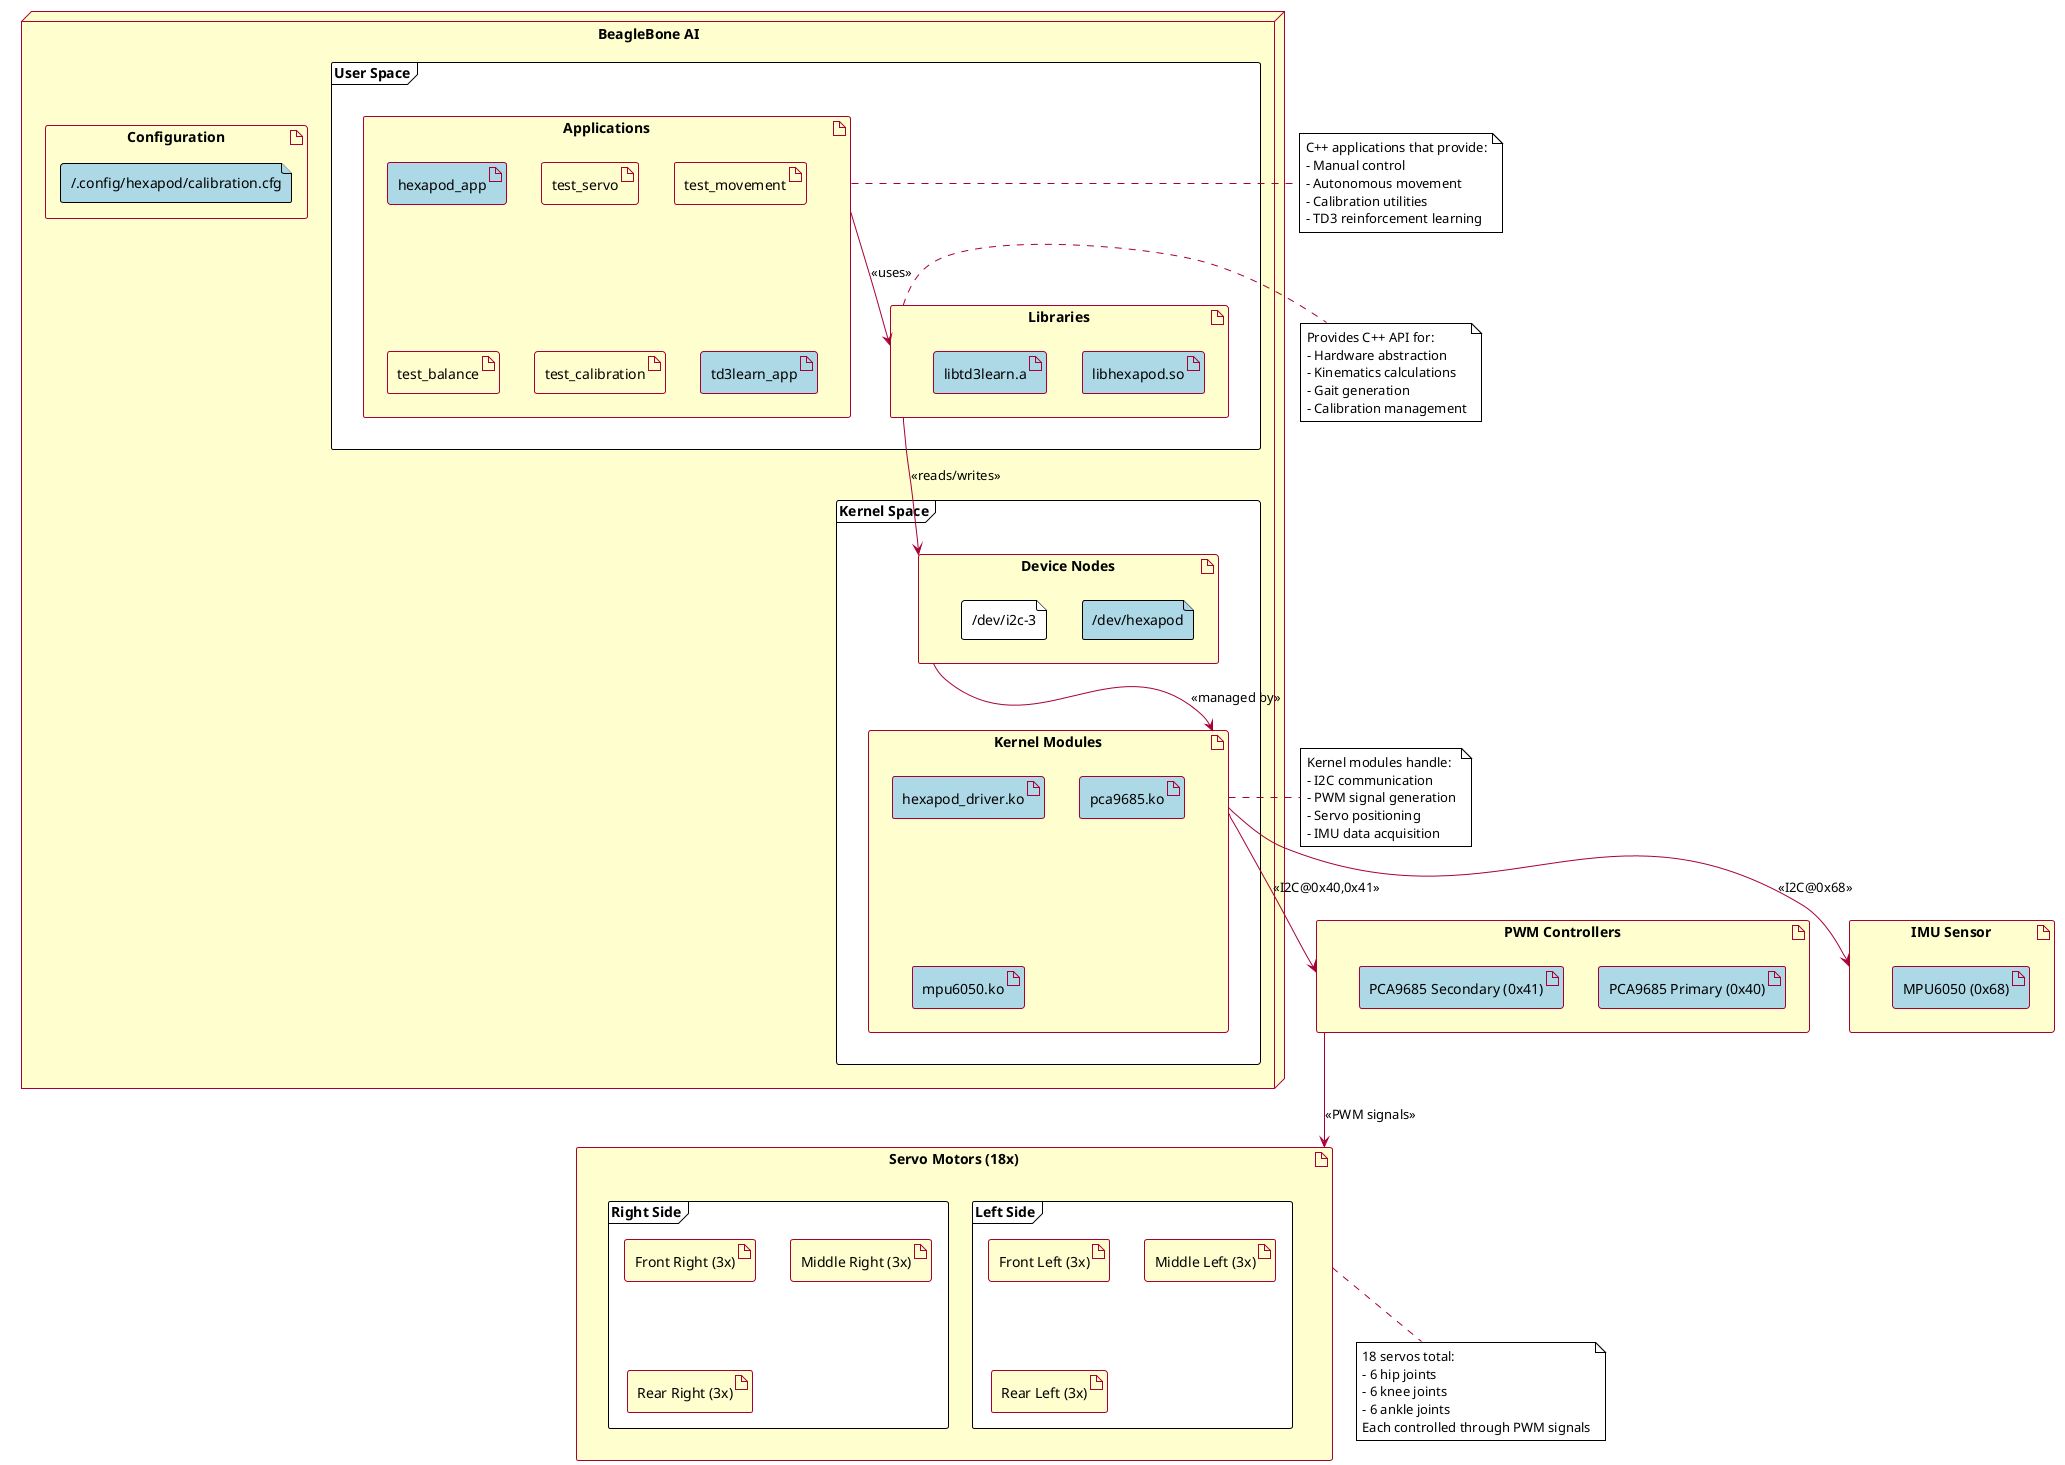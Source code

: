 @startuml Hexapod Deployment Diagram

!theme plain
skinparam nodeBackgroundColor #FEFECE
skinparam nodeBorderColor #A80036
skinparam deviceBackgroundColor #FEFECE
skinparam deviceBorderColor #A80036
skinparam artifactBackgroundColor #FEFECE
skinparam artifactBorderColor #A80036
skinparam ArrowColor #A80036

' Physical devices based on the actual hardware configuration
node "BeagleBone AI" as sbc {
  frame "User Space" {
    artifact "Applications" as app {
      artifact "hexapod_app" #ADD8E6
      artifact "test_servo"
      artifact "test_movement"
      artifact "test_balance"
      artifact "test_calibration"
      artifact "td3learn_app" #ADD8E6
    }
    
    artifact "Libraries" as lib {
      artifact "libhexapod.so" #ADD8E6
      artifact "libtd3learn.a" #ADD8E6
    }
  }
  
  frame "Kernel Space" {
    artifact "Kernel Modules" as driver {
      artifact "hexapod_driver.ko" #ADD8E6
      artifact "pca9685.ko" #ADD8E6
      artifact "mpu6050.ko" #ADD8E6
    }
    
    artifact "Device Nodes" as device {
      file "/dev/hexapod" #ADD8E6
      file "/dev/i2c-3"
    }
  }
  
  artifact "Configuration" as config {
    file "~/.config/hexapod/calibration.cfg" #ADD8E6
  }
}

artifact "PWM Controllers" as pca9685 {
  artifact "PCA9685 Primary (0x40)" #ADD8E6
  artifact "PCA9685 Secondary (0x41)" #ADD8E6
}

artifact "IMU Sensor" as mpu6050 {
  artifact "MPU6050 (0x68)" #ADD8E6
}

artifact "Servo Motors (18x)" as servos {
  frame "Left Side" {
    artifact "Front Left (3x)"
    artifact "Middle Left (3x)"
    artifact "Rear Left (3x)"
  }
  frame "Right Side" {
    artifact "Front Right (3x)" 
    artifact "Middle Right (3x)"
    artifact "Rear Right (3x)"
  }
}

' Connections based on actual system architecture
app --> lib : <<uses>>
lib --> device : <<reads/writes>>
device --> driver : <<managed by>>
driver --> pca9685 : <<I2C@0x40,0x41>>
driver --> mpu6050 : <<I2C@0x68>>
pca9685 --> servos : <<PWM signals>>

' Notes based on code documentation
note right of app
  C++ applications that provide:
  - Manual control
  - Autonomous movement
  - Calibration utilities 
  - TD3 reinforcement learning
end note

note right of lib
  Provides C++ API for:
  - Hardware abstraction
  - Kinematics calculations
  - Gait generation
  - Calibration management
end note

note right of driver
  Kernel modules handle:
  - I2C communication
  - PWM signal generation
  - Servo positioning
  - IMU data acquisition
end note

note bottom of servos
  18 servos total:
  - 6 hip joints
  - 6 knee joints
  - 6 ankle joints
  Each controlled through PWM signals
end note

@enduml
